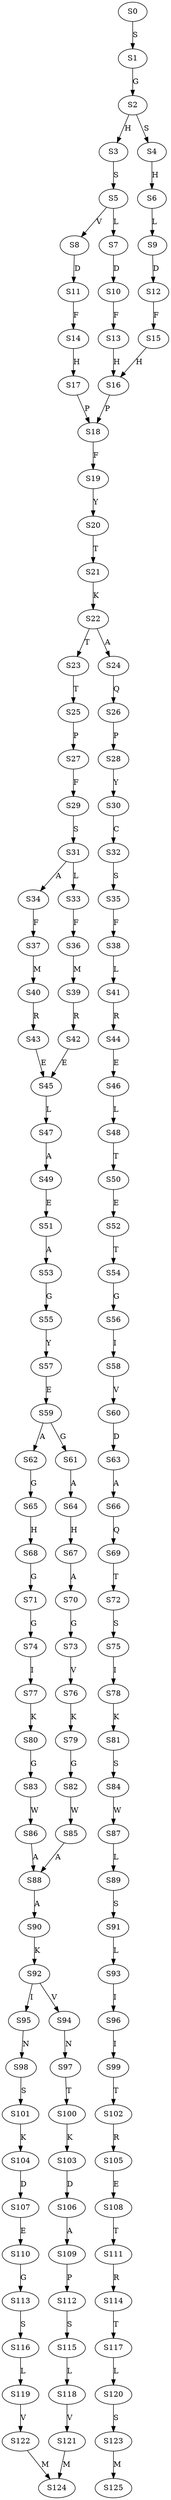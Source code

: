 strict digraph  {
	S0 -> S1 [ label = S ];
	S1 -> S2 [ label = G ];
	S2 -> S3 [ label = H ];
	S2 -> S4 [ label = S ];
	S3 -> S5 [ label = S ];
	S4 -> S6 [ label = H ];
	S5 -> S7 [ label = L ];
	S5 -> S8 [ label = V ];
	S6 -> S9 [ label = L ];
	S7 -> S10 [ label = D ];
	S8 -> S11 [ label = D ];
	S9 -> S12 [ label = D ];
	S10 -> S13 [ label = F ];
	S11 -> S14 [ label = F ];
	S12 -> S15 [ label = F ];
	S13 -> S16 [ label = H ];
	S14 -> S17 [ label = H ];
	S15 -> S16 [ label = H ];
	S16 -> S18 [ label = P ];
	S17 -> S18 [ label = P ];
	S18 -> S19 [ label = F ];
	S19 -> S20 [ label = Y ];
	S20 -> S21 [ label = T ];
	S21 -> S22 [ label = K ];
	S22 -> S23 [ label = T ];
	S22 -> S24 [ label = A ];
	S23 -> S25 [ label = T ];
	S24 -> S26 [ label = Q ];
	S25 -> S27 [ label = P ];
	S26 -> S28 [ label = P ];
	S27 -> S29 [ label = F ];
	S28 -> S30 [ label = Y ];
	S29 -> S31 [ label = S ];
	S30 -> S32 [ label = C ];
	S31 -> S33 [ label = L ];
	S31 -> S34 [ label = A ];
	S32 -> S35 [ label = S ];
	S33 -> S36 [ label = F ];
	S34 -> S37 [ label = F ];
	S35 -> S38 [ label = F ];
	S36 -> S39 [ label = M ];
	S37 -> S40 [ label = M ];
	S38 -> S41 [ label = L ];
	S39 -> S42 [ label = R ];
	S40 -> S43 [ label = R ];
	S41 -> S44 [ label = R ];
	S42 -> S45 [ label = E ];
	S43 -> S45 [ label = E ];
	S44 -> S46 [ label = E ];
	S45 -> S47 [ label = L ];
	S46 -> S48 [ label = L ];
	S47 -> S49 [ label = A ];
	S48 -> S50 [ label = T ];
	S49 -> S51 [ label = E ];
	S50 -> S52 [ label = E ];
	S51 -> S53 [ label = A ];
	S52 -> S54 [ label = T ];
	S53 -> S55 [ label = G ];
	S54 -> S56 [ label = G ];
	S55 -> S57 [ label = Y ];
	S56 -> S58 [ label = I ];
	S57 -> S59 [ label = E ];
	S58 -> S60 [ label = V ];
	S59 -> S61 [ label = G ];
	S59 -> S62 [ label = A ];
	S60 -> S63 [ label = D ];
	S61 -> S64 [ label = A ];
	S62 -> S65 [ label = G ];
	S63 -> S66 [ label = A ];
	S64 -> S67 [ label = H ];
	S65 -> S68 [ label = H ];
	S66 -> S69 [ label = Q ];
	S67 -> S70 [ label = A ];
	S68 -> S71 [ label = G ];
	S69 -> S72 [ label = T ];
	S70 -> S73 [ label = G ];
	S71 -> S74 [ label = G ];
	S72 -> S75 [ label = S ];
	S73 -> S76 [ label = V ];
	S74 -> S77 [ label = I ];
	S75 -> S78 [ label = I ];
	S76 -> S79 [ label = K ];
	S77 -> S80 [ label = K ];
	S78 -> S81 [ label = K ];
	S79 -> S82 [ label = G ];
	S80 -> S83 [ label = G ];
	S81 -> S84 [ label = S ];
	S82 -> S85 [ label = W ];
	S83 -> S86 [ label = W ];
	S84 -> S87 [ label = W ];
	S85 -> S88 [ label = A ];
	S86 -> S88 [ label = A ];
	S87 -> S89 [ label = L ];
	S88 -> S90 [ label = A ];
	S89 -> S91 [ label = S ];
	S90 -> S92 [ label = K ];
	S91 -> S93 [ label = L ];
	S92 -> S94 [ label = V ];
	S92 -> S95 [ label = I ];
	S93 -> S96 [ label = I ];
	S94 -> S97 [ label = N ];
	S95 -> S98 [ label = N ];
	S96 -> S99 [ label = I ];
	S97 -> S100 [ label = T ];
	S98 -> S101 [ label = S ];
	S99 -> S102 [ label = T ];
	S100 -> S103 [ label = K ];
	S101 -> S104 [ label = K ];
	S102 -> S105 [ label = R ];
	S103 -> S106 [ label = D ];
	S104 -> S107 [ label = D ];
	S105 -> S108 [ label = E ];
	S106 -> S109 [ label = A ];
	S107 -> S110 [ label = E ];
	S108 -> S111 [ label = T ];
	S109 -> S112 [ label = P ];
	S110 -> S113 [ label = G ];
	S111 -> S114 [ label = R ];
	S112 -> S115 [ label = S ];
	S113 -> S116 [ label = S ];
	S114 -> S117 [ label = T ];
	S115 -> S118 [ label = L ];
	S116 -> S119 [ label = L ];
	S117 -> S120 [ label = L ];
	S118 -> S121 [ label = V ];
	S119 -> S122 [ label = V ];
	S120 -> S123 [ label = S ];
	S121 -> S124 [ label = M ];
	S122 -> S124 [ label = M ];
	S123 -> S125 [ label = M ];
}
